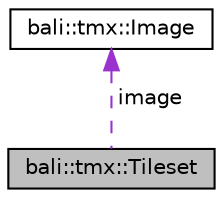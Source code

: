 digraph "bali::tmx::Tileset"
{
  edge [fontname="Helvetica",fontsize="10",labelfontname="Helvetica",labelfontsize="10"];
  node [fontname="Helvetica",fontsize="10",shape=record];
  Node1 [label="bali::tmx::Tileset",height=0.2,width=0.4,color="black", fillcolor="grey75", style="filled" fontcolor="black"];
  Node2 -> Node1 [dir="back",color="darkorchid3",fontsize="10",style="dashed",label=" image" ,fontname="Helvetica"];
  Node2 [label="bali::tmx::Image",height=0.2,width=0.4,color="black", fillcolor="white", style="filled",URL="$classbali_1_1tmx_1_1_image.html"];
}

